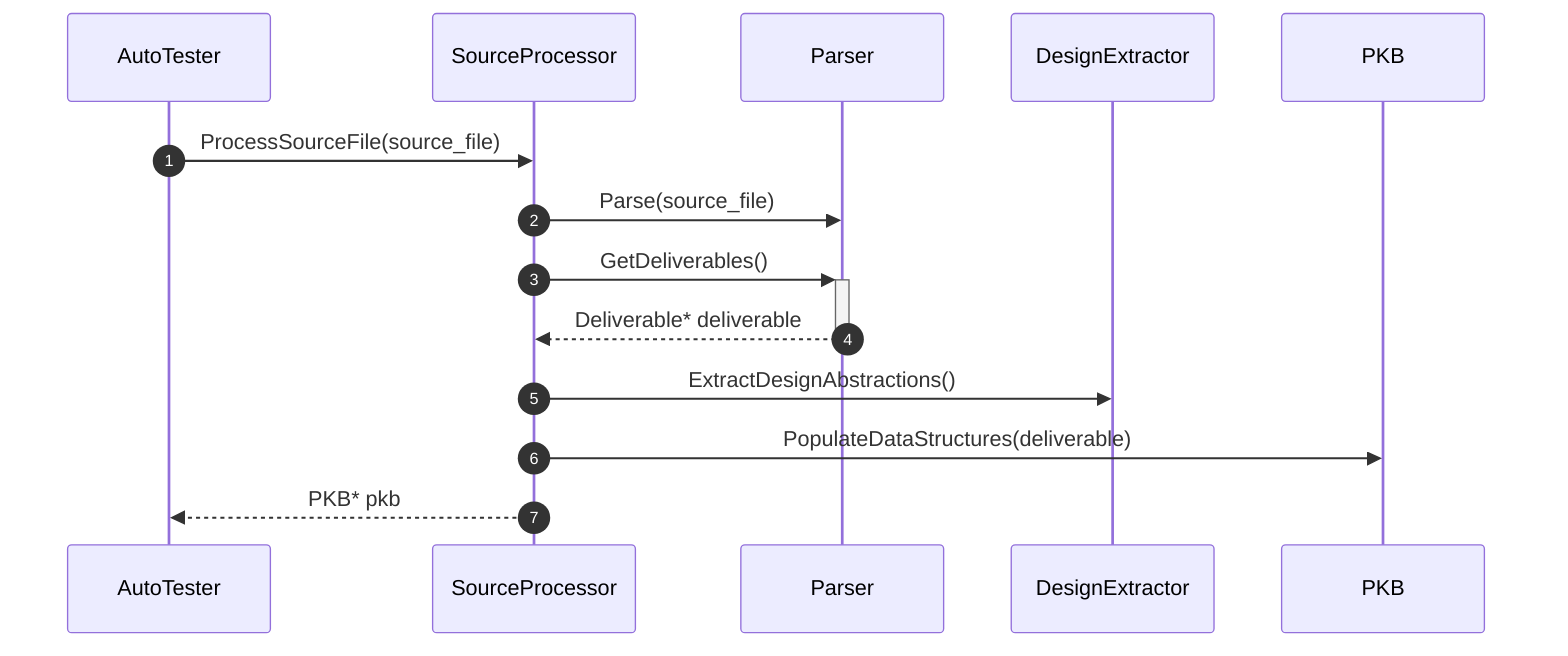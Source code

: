 sequenceDiagram
    autonumber
    participant AutoTester
    participant SourceProcessor
    participant Parser
    participant DesignExtractor
    participant PKB

    %% Assumption: This sd only focus on parsing %
    AutoTester ->> SourceProcessor: ProcessSourceFile(source_file)

        SourceProcessor ->> Parser: Parse(source_file)
        SourceProcessor ->>+ Parser: GetDeliverables()
        Parser -->>- SourceProcessor: Deliverable* deliverable

        %% Transitive => Parents*, Children* Follows*, FollowedBy* Use, UsedBy, Modifies, ModifiesBy
        SourceProcessor ->> DesignExtractor: ExtractDesignAbstractions()

        SourceProcessor ->> PKB: PopulateDataStructures(deliverable)
        %% By right, AST should not be used for resolving queries (anything, we try to add aux Data Structures)
    SourceProcessor -->> AutoTester: PKB* pkb
    %% This program ends when preprocessing is finish %%